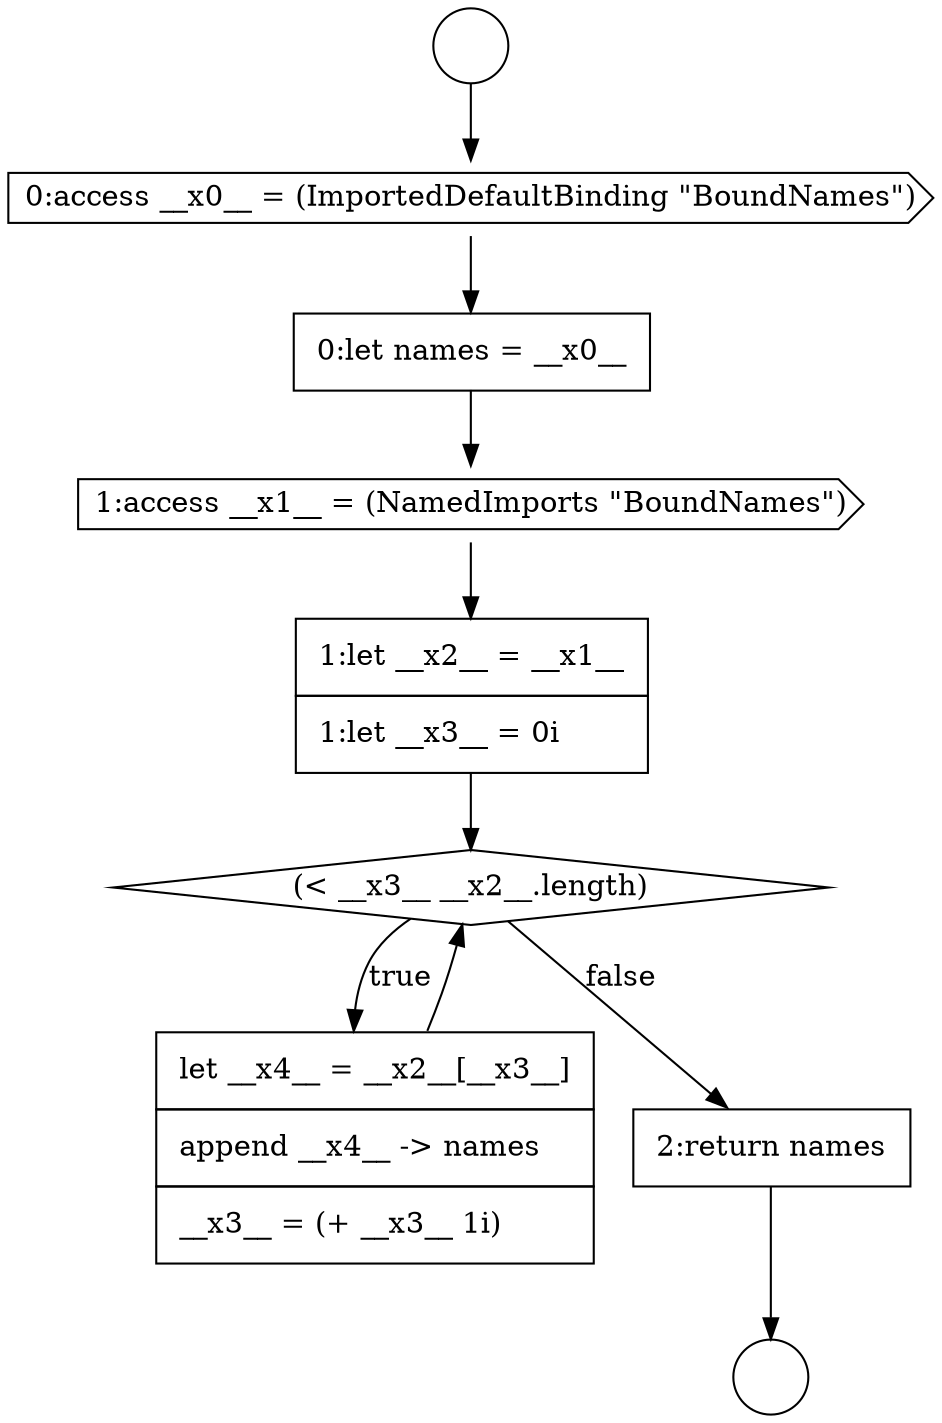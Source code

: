digraph {
  node9901 [shape=none, margin=0, label=<<font color="black">
    <table border="0" cellborder="1" cellspacing="0" cellpadding="10">
      <tr><td align="left">1:let __x2__ = __x1__</td></tr>
      <tr><td align="left">1:let __x3__ = 0i</td></tr>
    </table>
  </font>> color="black" fillcolor="white" style=filled]
  node9904 [shape=none, margin=0, label=<<font color="black">
    <table border="0" cellborder="1" cellspacing="0" cellpadding="10">
      <tr><td align="left">2:return names</td></tr>
    </table>
  </font>> color="black" fillcolor="white" style=filled]
  node9900 [shape=cds, label=<<font color="black">1:access __x1__ = (NamedImports &quot;BoundNames&quot;)</font>> color="black" fillcolor="white" style=filled]
  node9903 [shape=none, margin=0, label=<<font color="black">
    <table border="0" cellborder="1" cellspacing="0" cellpadding="10">
      <tr><td align="left">let __x4__ = __x2__[__x3__]</td></tr>
      <tr><td align="left">append __x4__ -&gt; names</td></tr>
      <tr><td align="left">__x3__ = (+ __x3__ 1i)</td></tr>
    </table>
  </font>> color="black" fillcolor="white" style=filled]
  node9899 [shape=none, margin=0, label=<<font color="black">
    <table border="0" cellborder="1" cellspacing="0" cellpadding="10">
      <tr><td align="left">0:let names = __x0__</td></tr>
    </table>
  </font>> color="black" fillcolor="white" style=filled]
  node9902 [shape=diamond, label=<<font color="black">(&lt; __x3__ __x2__.length)</font>> color="black" fillcolor="white" style=filled]
  node9898 [shape=cds, label=<<font color="black">0:access __x0__ = (ImportedDefaultBinding &quot;BoundNames&quot;)</font>> color="black" fillcolor="white" style=filled]
  node9897 [shape=circle label=" " color="black" fillcolor="white" style=filled]
  node9896 [shape=circle label=" " color="black" fillcolor="white" style=filled]
  node9903 -> node9902 [ color="black"]
  node9899 -> node9900 [ color="black"]
  node9902 -> node9903 [label=<<font color="black">true</font>> color="black"]
  node9902 -> node9904 [label=<<font color="black">false</font>> color="black"]
  node9900 -> node9901 [ color="black"]
  node9898 -> node9899 [ color="black"]
  node9904 -> node9897 [ color="black"]
  node9901 -> node9902 [ color="black"]
  node9896 -> node9898 [ color="black"]
}
